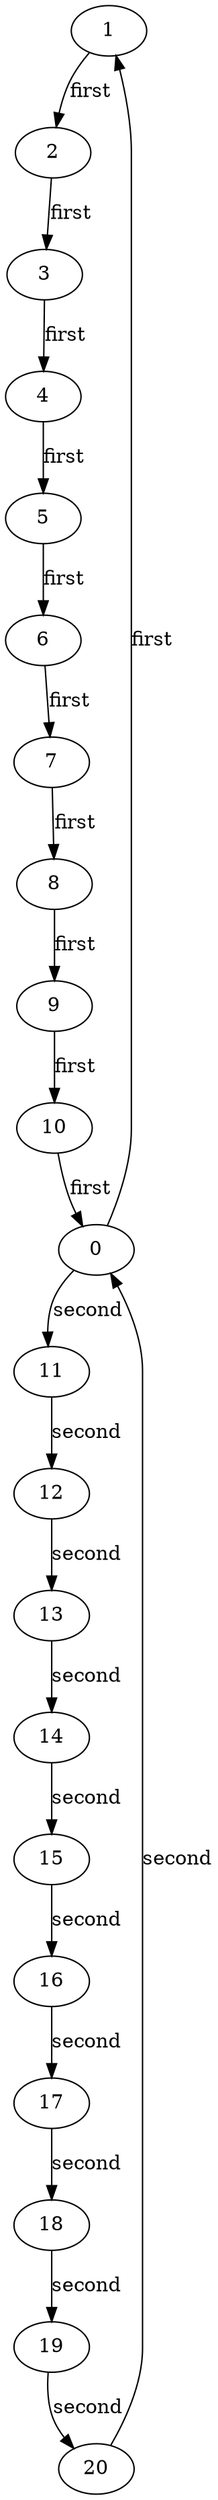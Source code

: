 digraph  {
1;
2;
3;
4;
5;
6;
7;
8;
9;
10;
0;
11;
12;
13;
14;
15;
16;
17;
18;
19;
20;
1 -> 2 [key=0, label=first];
2 -> 3 [key=0, label=first];
3 -> 4 [key=0, label=first];
4 -> 5 [key=0, label=first];
5 -> 6 [key=0, label=first];
6 -> 7 [key=0, label=first];
7 -> 8 [key=0, label=first];
8 -> 9 [key=0, label=first];
9 -> 10 [key=0, label=first];
10 -> 0 [key=0, label=first];
0 -> 1 [key=0, label=first];
0 -> 11 [key=0, label=second];
11 -> 12 [key=0, label=second];
12 -> 13 [key=0, label=second];
13 -> 14 [key=0, label=second];
14 -> 15 [key=0, label=second];
15 -> 16 [key=0, label=second];
16 -> 17 [key=0, label=second];
17 -> 18 [key=0, label=second];
18 -> 19 [key=0, label=second];
19 -> 20 [key=0, label=second];
20 -> 0 [key=0, label=second];
}
